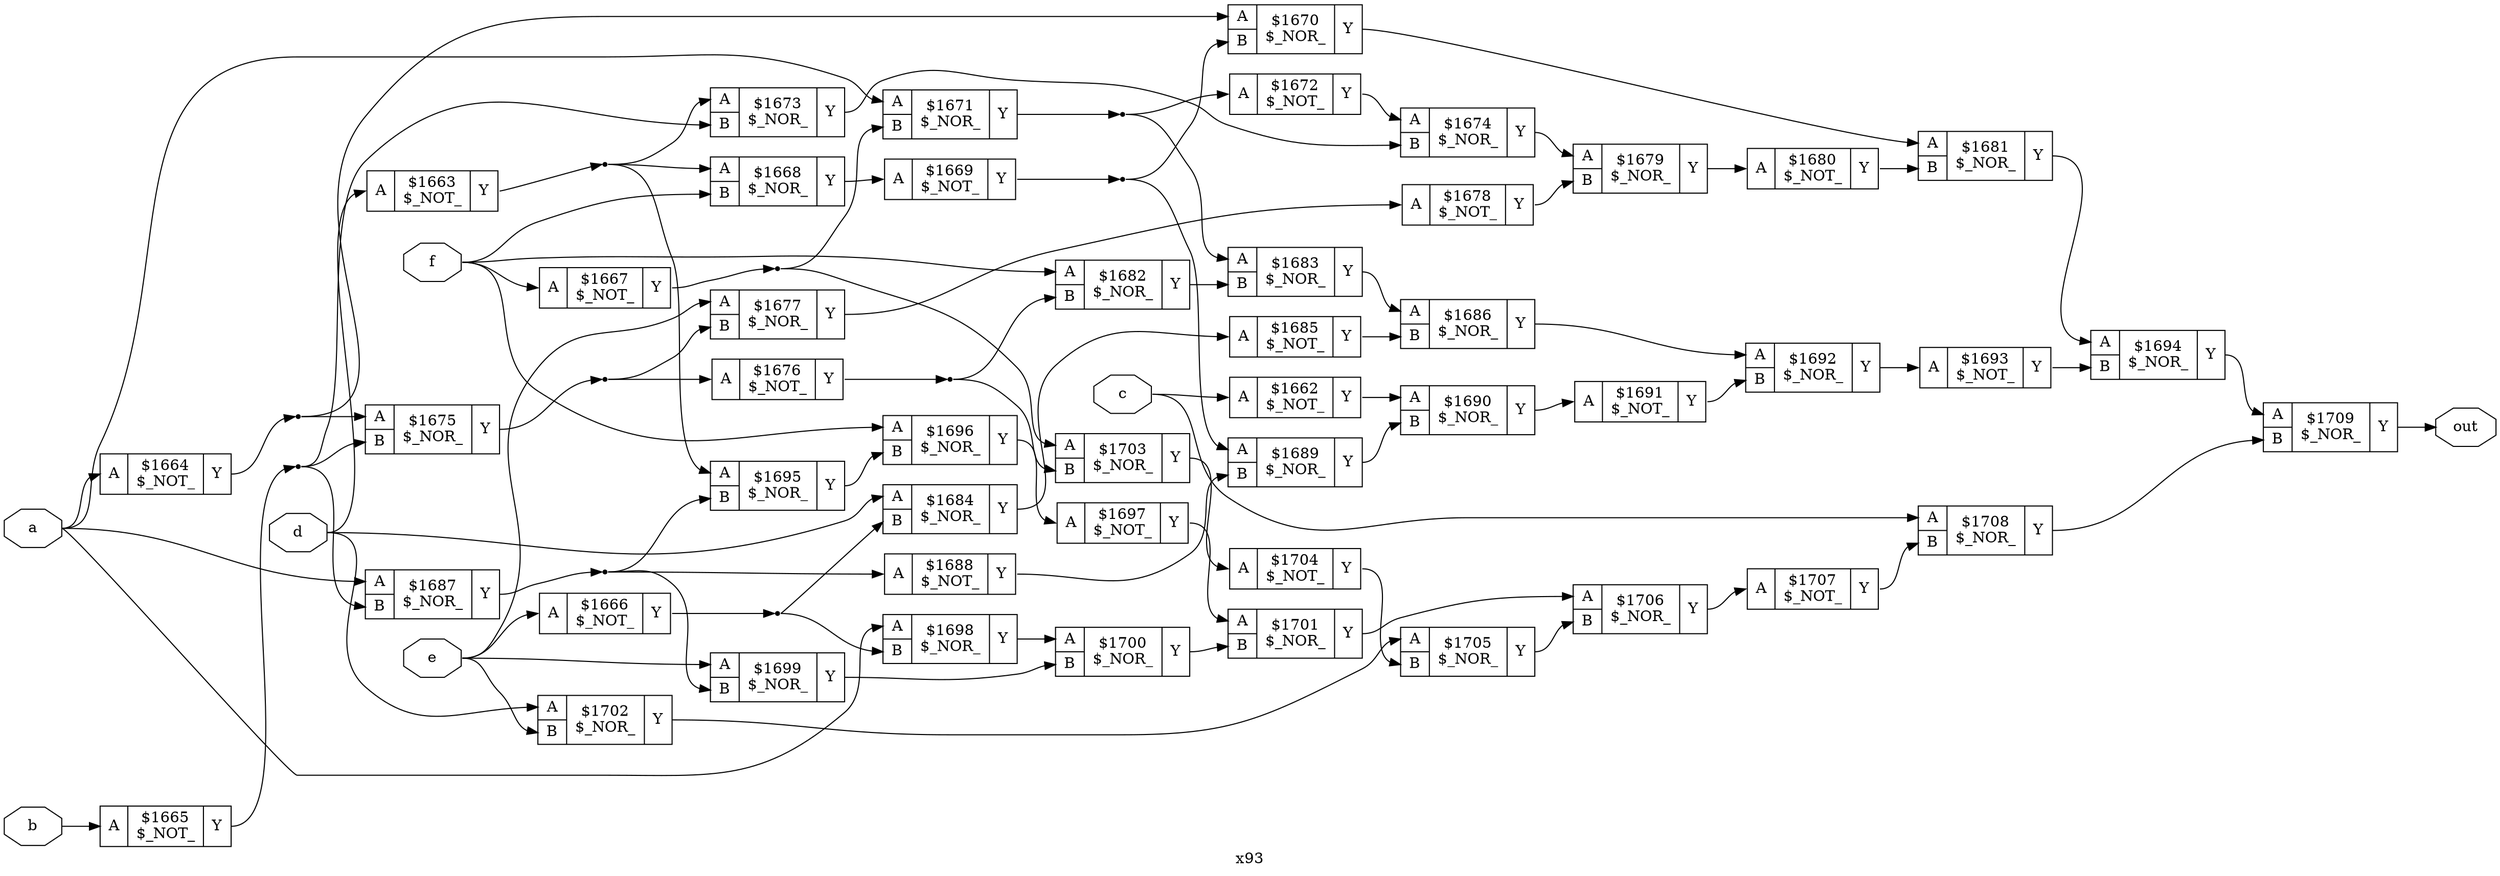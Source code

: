 digraph "x93" {
label="x93";
rankdir="LR";
remincross=true;
n48 [ shape=octagon, label="a", color="black", fontcolor="black" ];
n49 [ shape=octagon, label="b", color="black", fontcolor="black" ];
n50 [ shape=octagon, label="c", color="black", fontcolor="black" ];
n51 [ shape=octagon, label="d", color="black", fontcolor="black" ];
n52 [ shape=octagon, label="e", color="black", fontcolor="black" ];
n53 [ shape=octagon, label="f", color="black", fontcolor="black" ];
n54 [ shape=octagon, label="out", color="black", fontcolor="black" ];
c57 [ shape=record, label="{{<p55> A}|$1662\n$_NOT_|{<p56> Y}}" ];
c58 [ shape=record, label="{{<p55> A}|$1663\n$_NOT_|{<p56> Y}}" ];
c59 [ shape=record, label="{{<p55> A}|$1664\n$_NOT_|{<p56> Y}}" ];
c60 [ shape=record, label="{{<p55> A}|$1665\n$_NOT_|{<p56> Y}}" ];
c61 [ shape=record, label="{{<p55> A}|$1666\n$_NOT_|{<p56> Y}}" ];
c62 [ shape=record, label="{{<p55> A}|$1667\n$_NOT_|{<p56> Y}}" ];
c64 [ shape=record, label="{{<p55> A|<p63> B}|$1668\n$_NOR_|{<p56> Y}}" ];
c65 [ shape=record, label="{{<p55> A}|$1669\n$_NOT_|{<p56> Y}}" ];
c66 [ shape=record, label="{{<p55> A|<p63> B}|$1670\n$_NOR_|{<p56> Y}}" ];
c67 [ shape=record, label="{{<p55> A|<p63> B}|$1671\n$_NOR_|{<p56> Y}}" ];
c68 [ shape=record, label="{{<p55> A}|$1672\n$_NOT_|{<p56> Y}}" ];
c69 [ shape=record, label="{{<p55> A|<p63> B}|$1673\n$_NOR_|{<p56> Y}}" ];
c70 [ shape=record, label="{{<p55> A|<p63> B}|$1674\n$_NOR_|{<p56> Y}}" ];
c71 [ shape=record, label="{{<p55> A|<p63> B}|$1675\n$_NOR_|{<p56> Y}}" ];
c72 [ shape=record, label="{{<p55> A}|$1676\n$_NOT_|{<p56> Y}}" ];
c73 [ shape=record, label="{{<p55> A|<p63> B}|$1677\n$_NOR_|{<p56> Y}}" ];
c74 [ shape=record, label="{{<p55> A}|$1678\n$_NOT_|{<p56> Y}}" ];
c75 [ shape=record, label="{{<p55> A|<p63> B}|$1679\n$_NOR_|{<p56> Y}}" ];
c76 [ shape=record, label="{{<p55> A}|$1680\n$_NOT_|{<p56> Y}}" ];
c77 [ shape=record, label="{{<p55> A|<p63> B}|$1681\n$_NOR_|{<p56> Y}}" ];
c78 [ shape=record, label="{{<p55> A|<p63> B}|$1682\n$_NOR_|{<p56> Y}}" ];
c79 [ shape=record, label="{{<p55> A|<p63> B}|$1683\n$_NOR_|{<p56> Y}}" ];
c80 [ shape=record, label="{{<p55> A|<p63> B}|$1684\n$_NOR_|{<p56> Y}}" ];
c81 [ shape=record, label="{{<p55> A}|$1685\n$_NOT_|{<p56> Y}}" ];
c82 [ shape=record, label="{{<p55> A|<p63> B}|$1686\n$_NOR_|{<p56> Y}}" ];
c83 [ shape=record, label="{{<p55> A|<p63> B}|$1687\n$_NOR_|{<p56> Y}}" ];
c84 [ shape=record, label="{{<p55> A}|$1688\n$_NOT_|{<p56> Y}}" ];
c85 [ shape=record, label="{{<p55> A|<p63> B}|$1689\n$_NOR_|{<p56> Y}}" ];
c86 [ shape=record, label="{{<p55> A|<p63> B}|$1690\n$_NOR_|{<p56> Y}}" ];
c87 [ shape=record, label="{{<p55> A}|$1691\n$_NOT_|{<p56> Y}}" ];
c88 [ shape=record, label="{{<p55> A|<p63> B}|$1692\n$_NOR_|{<p56> Y}}" ];
c89 [ shape=record, label="{{<p55> A}|$1693\n$_NOT_|{<p56> Y}}" ];
c90 [ shape=record, label="{{<p55> A|<p63> B}|$1694\n$_NOR_|{<p56> Y}}" ];
c91 [ shape=record, label="{{<p55> A|<p63> B}|$1695\n$_NOR_|{<p56> Y}}" ];
c92 [ shape=record, label="{{<p55> A|<p63> B}|$1696\n$_NOR_|{<p56> Y}}" ];
c93 [ shape=record, label="{{<p55> A}|$1697\n$_NOT_|{<p56> Y}}" ];
c94 [ shape=record, label="{{<p55> A|<p63> B}|$1698\n$_NOR_|{<p56> Y}}" ];
c95 [ shape=record, label="{{<p55> A|<p63> B}|$1699\n$_NOR_|{<p56> Y}}" ];
c96 [ shape=record, label="{{<p55> A|<p63> B}|$1700\n$_NOR_|{<p56> Y}}" ];
c97 [ shape=record, label="{{<p55> A|<p63> B}|$1701\n$_NOR_|{<p56> Y}}" ];
c98 [ shape=record, label="{{<p55> A|<p63> B}|$1702\n$_NOR_|{<p56> Y}}" ];
c99 [ shape=record, label="{{<p55> A|<p63> B}|$1703\n$_NOR_|{<p56> Y}}" ];
c100 [ shape=record, label="{{<p55> A}|$1704\n$_NOT_|{<p56> Y}}" ];
c101 [ shape=record, label="{{<p55> A|<p63> B}|$1705\n$_NOR_|{<p56> Y}}" ];
c102 [ shape=record, label="{{<p55> A|<p63> B}|$1706\n$_NOR_|{<p56> Y}}" ];
c103 [ shape=record, label="{{<p55> A}|$1707\n$_NOT_|{<p56> Y}}" ];
c104 [ shape=record, label="{{<p55> A|<p63> B}|$1708\n$_NOR_|{<p56> Y}}" ];
c105 [ shape=record, label="{{<p55> A|<p63> B}|$1709\n$_NOR_|{<p56> Y}}" ];
n1 [ shape=point ];
c59:p56:e -> n1:w [color="black", label=""];
n1:e -> c66:p55:w [color="black", label=""];
n1:e -> c71:p55:w [color="black", label=""];
c69:p56:e -> c70:p63:w [color="black", label=""];
c70:p56:e -> c75:p55:w [color="black", label=""];
n12 [ shape=point ];
c71:p56:e -> n12:w [color="black", label=""];
n12:e -> c72:p55:w [color="black", label=""];
n12:e -> c73:p63:w [color="black", label=""];
n13 [ shape=point ];
c72:p56:e -> n13:w [color="black", label=""];
n13:e -> c78:p63:w [color="black", label=""];
n13:e -> c99:p63:w [color="black", label=""];
c73:p56:e -> c74:p55:w [color="black", label=""];
c74:p56:e -> c75:p63:w [color="black", label=""];
c75:p56:e -> c76:p55:w [color="black", label=""];
c76:p56:e -> c77:p63:w [color="black", label=""];
c77:p56:e -> c90:p55:w [color="black", label=""];
c78:p56:e -> c79:p63:w [color="black", label=""];
n2 [ shape=point ];
c60:p56:e -> n2:w [color="black", label=""];
n2:e -> c69:p63:w [color="black", label=""];
n2:e -> c71:p63:w [color="black", label=""];
n2:e -> c83:p63:w [color="black", label=""];
c79:p56:e -> c82:p55:w [color="black", label=""];
c80:p56:e -> c81:p55:w [color="black", label=""];
c81:p56:e -> c82:p63:w [color="black", label=""];
c82:p56:e -> c88:p55:w [color="black", label=""];
n24 [ shape=point ];
c83:p56:e -> n24:w [color="black", label=""];
n24:e -> c84:p55:w [color="black", label=""];
n24:e -> c91:p63:w [color="black", label=""];
n24:e -> c95:p63:w [color="black", label=""];
c84:p56:e -> c85:p63:w [color="black", label=""];
c85:p56:e -> c86:p63:w [color="black", label=""];
c86:p56:e -> c87:p55:w [color="black", label=""];
c87:p56:e -> c88:p63:w [color="black", label=""];
c88:p56:e -> c89:p55:w [color="black", label=""];
n3 [ shape=point ];
c61:p56:e -> n3:w [color="black", label=""];
n3:e -> c80:p63:w [color="black", label=""];
n3:e -> c94:p63:w [color="black", label=""];
c89:p56:e -> c90:p63:w [color="black", label=""];
c90:p56:e -> c105:p55:w [color="black", label=""];
c91:p56:e -> c92:p63:w [color="black", label=""];
c92:p56:e -> c93:p55:w [color="black", label=""];
c93:p56:e -> c97:p55:w [color="black", label=""];
c94:p56:e -> c96:p55:w [color="black", label=""];
c95:p56:e -> c96:p63:w [color="black", label=""];
c96:p56:e -> c97:p63:w [color="black", label=""];
c97:p56:e -> c102:p55:w [color="black", label=""];
c98:p56:e -> c101:p55:w [color="black", label=""];
n4 [ shape=point ];
c62:p56:e -> n4:w [color="black", label=""];
n4:e -> c67:p63:w [color="black", label=""];
n4:e -> c99:p55:w [color="black", label=""];
c99:p56:e -> c100:p55:w [color="black", label=""];
c100:p56:e -> c101:p63:w [color="black", label=""];
c101:p56:e -> c102:p63:w [color="black", label=""];
c102:p56:e -> c103:p55:w [color="black", label=""];
c103:p56:e -> c104:p63:w [color="black", label=""];
c104:p56:e -> c105:p63:w [color="black", label=""];
c57:p56:e -> c86:p55:w [color="black", label=""];
n47 [ shape=point ];
c58:p56:e -> n47:w [color="black", label=""];
n47:e -> c64:p55:w [color="black", label=""];
n47:e -> c69:p55:w [color="black", label=""];
n47:e -> c91:p55:w [color="black", label=""];
n48:e -> c59:p55:w [color="black", label=""];
n48:e -> c67:p55:w [color="black", label=""];
n48:e -> c83:p55:w [color="black", label=""];
n48:e -> c94:p55:w [color="black", label=""];
n49:e -> c60:p55:w [color="black", label=""];
c64:p56:e -> c65:p55:w [color="black", label=""];
n50:e -> c104:p55:w [color="black", label=""];
n50:e -> c57:p55:w [color="black", label=""];
n51:e -> c58:p55:w [color="black", label=""];
n51:e -> c80:p55:w [color="black", label=""];
n51:e -> c98:p55:w [color="black", label=""];
n52:e -> c61:p55:w [color="black", label=""];
n52:e -> c73:p55:w [color="black", label=""];
n52:e -> c95:p55:w [color="black", label=""];
n52:e -> c98:p63:w [color="black", label=""];
n53:e -> c62:p55:w [color="black", label=""];
n53:e -> c64:p63:w [color="black", label=""];
n53:e -> c78:p55:w [color="black", label=""];
n53:e -> c92:p55:w [color="black", label=""];
c105:p56:e -> n54:w [color="black", label=""];
n6 [ shape=point ];
c65:p56:e -> n6:w [color="black", label=""];
n6:e -> c66:p63:w [color="black", label=""];
n6:e -> c85:p55:w [color="black", label=""];
c66:p56:e -> c77:p55:w [color="black", label=""];
n8 [ shape=point ];
c67:p56:e -> n8:w [color="black", label=""];
n8:e -> c68:p55:w [color="black", label=""];
n8:e -> c79:p55:w [color="black", label=""];
c68:p56:e -> c70:p55:w [color="black", label=""];
}
